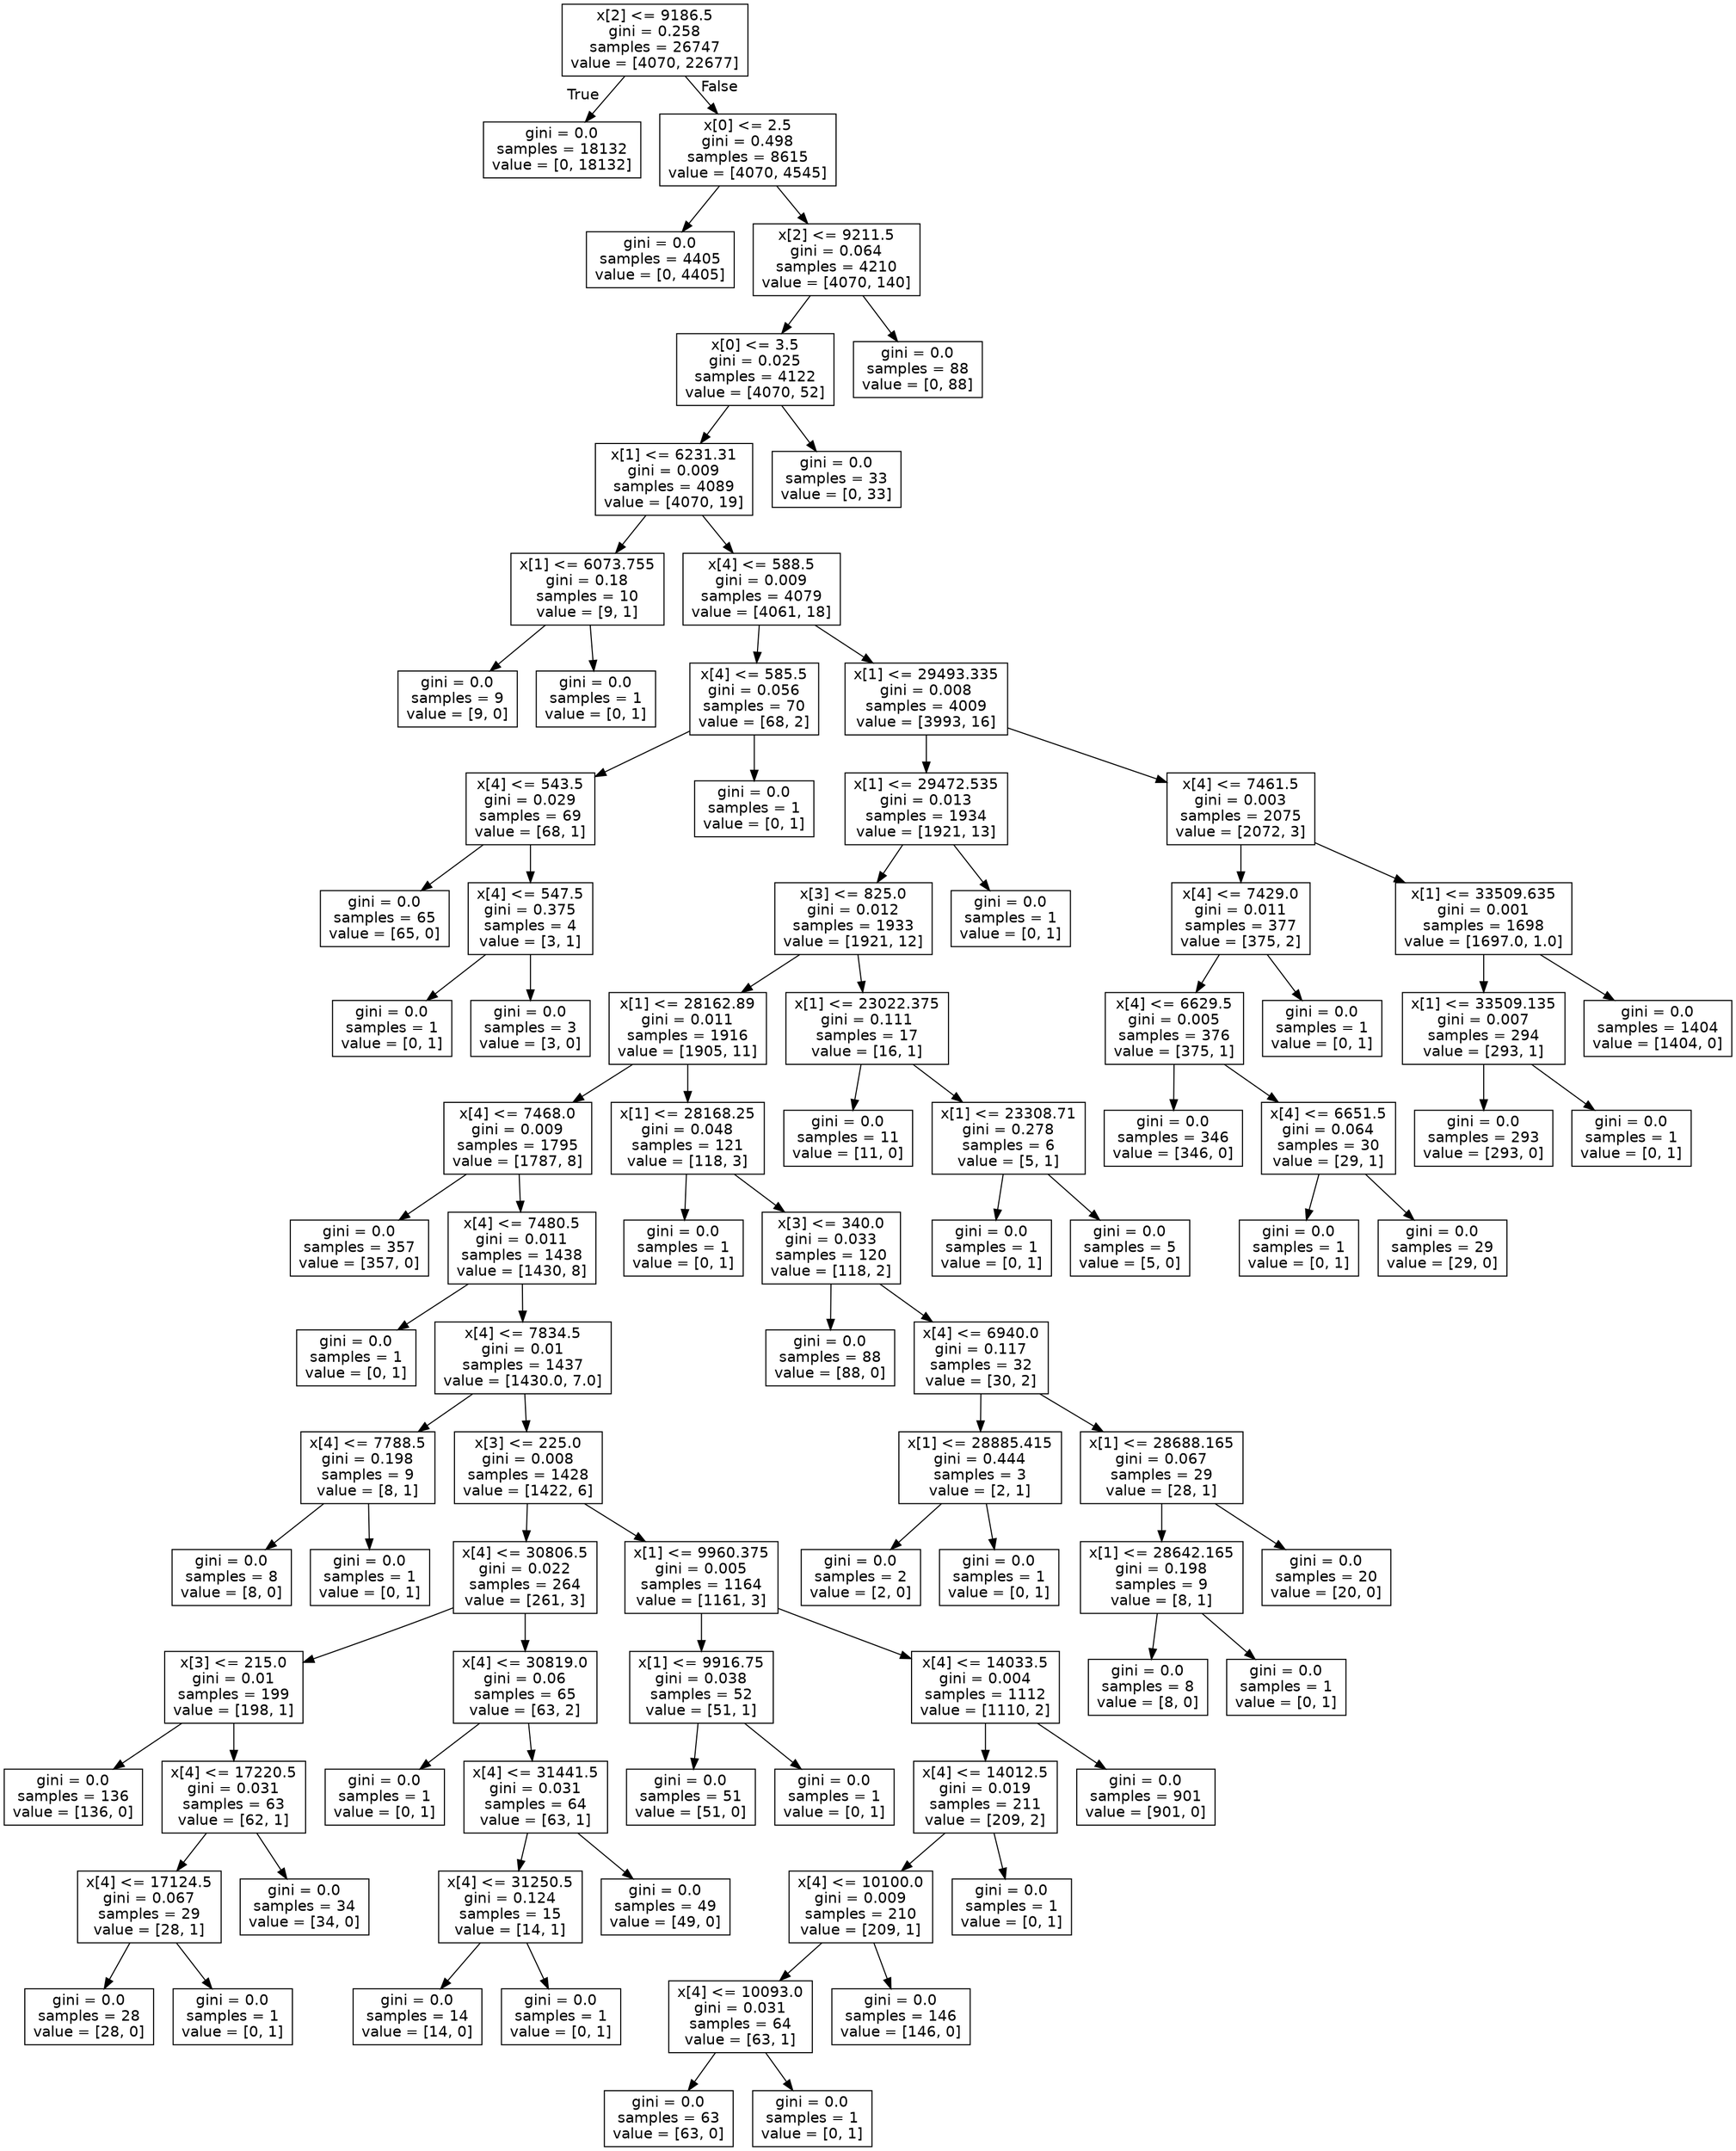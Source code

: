digraph Tree {
node [shape=box, fontname="helvetica"] ;
edge [fontname="helvetica"] ;
0 [label="x[2] <= 9186.5\ngini = 0.258\nsamples = 26747\nvalue = [4070, 22677]"] ;
1 [label="gini = 0.0\nsamples = 18132\nvalue = [0, 18132]"] ;
0 -> 1 [labeldistance=2.5, labelangle=45, headlabel="True"] ;
2 [label="x[0] <= 2.5\ngini = 0.498\nsamples = 8615\nvalue = [4070, 4545]"] ;
0 -> 2 [labeldistance=2.5, labelangle=-45, headlabel="False"] ;
3 [label="gini = 0.0\nsamples = 4405\nvalue = [0, 4405]"] ;
2 -> 3 ;
4 [label="x[2] <= 9211.5\ngini = 0.064\nsamples = 4210\nvalue = [4070, 140]"] ;
2 -> 4 ;
5 [label="x[0] <= 3.5\ngini = 0.025\nsamples = 4122\nvalue = [4070, 52]"] ;
4 -> 5 ;
6 [label="x[1] <= 6231.31\ngini = 0.009\nsamples = 4089\nvalue = [4070, 19]"] ;
5 -> 6 ;
7 [label="x[1] <= 6073.755\ngini = 0.18\nsamples = 10\nvalue = [9, 1]"] ;
6 -> 7 ;
8 [label="gini = 0.0\nsamples = 9\nvalue = [9, 0]"] ;
7 -> 8 ;
9 [label="gini = 0.0\nsamples = 1\nvalue = [0, 1]"] ;
7 -> 9 ;
10 [label="x[4] <= 588.5\ngini = 0.009\nsamples = 4079\nvalue = [4061, 18]"] ;
6 -> 10 ;
11 [label="x[4] <= 585.5\ngini = 0.056\nsamples = 70\nvalue = [68, 2]"] ;
10 -> 11 ;
12 [label="x[4] <= 543.5\ngini = 0.029\nsamples = 69\nvalue = [68, 1]"] ;
11 -> 12 ;
13 [label="gini = 0.0\nsamples = 65\nvalue = [65, 0]"] ;
12 -> 13 ;
14 [label="x[4] <= 547.5\ngini = 0.375\nsamples = 4\nvalue = [3, 1]"] ;
12 -> 14 ;
15 [label="gini = 0.0\nsamples = 1\nvalue = [0, 1]"] ;
14 -> 15 ;
16 [label="gini = 0.0\nsamples = 3\nvalue = [3, 0]"] ;
14 -> 16 ;
17 [label="gini = 0.0\nsamples = 1\nvalue = [0, 1]"] ;
11 -> 17 ;
18 [label="x[1] <= 29493.335\ngini = 0.008\nsamples = 4009\nvalue = [3993, 16]"] ;
10 -> 18 ;
19 [label="x[1] <= 29472.535\ngini = 0.013\nsamples = 1934\nvalue = [1921, 13]"] ;
18 -> 19 ;
20 [label="x[3] <= 825.0\ngini = 0.012\nsamples = 1933\nvalue = [1921, 12]"] ;
19 -> 20 ;
21 [label="x[1] <= 28162.89\ngini = 0.011\nsamples = 1916\nvalue = [1905, 11]"] ;
20 -> 21 ;
22 [label="x[4] <= 7468.0\ngini = 0.009\nsamples = 1795\nvalue = [1787, 8]"] ;
21 -> 22 ;
23 [label="gini = 0.0\nsamples = 357\nvalue = [357, 0]"] ;
22 -> 23 ;
24 [label="x[4] <= 7480.5\ngini = 0.011\nsamples = 1438\nvalue = [1430, 8]"] ;
22 -> 24 ;
25 [label="gini = 0.0\nsamples = 1\nvalue = [0, 1]"] ;
24 -> 25 ;
26 [label="x[4] <= 7834.5\ngini = 0.01\nsamples = 1437\nvalue = [1430.0, 7.0]"] ;
24 -> 26 ;
27 [label="x[4] <= 7788.5\ngini = 0.198\nsamples = 9\nvalue = [8, 1]"] ;
26 -> 27 ;
28 [label="gini = 0.0\nsamples = 8\nvalue = [8, 0]"] ;
27 -> 28 ;
29 [label="gini = 0.0\nsamples = 1\nvalue = [0, 1]"] ;
27 -> 29 ;
30 [label="x[3] <= 225.0\ngini = 0.008\nsamples = 1428\nvalue = [1422, 6]"] ;
26 -> 30 ;
31 [label="x[4] <= 30806.5\ngini = 0.022\nsamples = 264\nvalue = [261, 3]"] ;
30 -> 31 ;
32 [label="x[3] <= 215.0\ngini = 0.01\nsamples = 199\nvalue = [198, 1]"] ;
31 -> 32 ;
33 [label="gini = 0.0\nsamples = 136\nvalue = [136, 0]"] ;
32 -> 33 ;
34 [label="x[4] <= 17220.5\ngini = 0.031\nsamples = 63\nvalue = [62, 1]"] ;
32 -> 34 ;
35 [label="x[4] <= 17124.5\ngini = 0.067\nsamples = 29\nvalue = [28, 1]"] ;
34 -> 35 ;
36 [label="gini = 0.0\nsamples = 28\nvalue = [28, 0]"] ;
35 -> 36 ;
37 [label="gini = 0.0\nsamples = 1\nvalue = [0, 1]"] ;
35 -> 37 ;
38 [label="gini = 0.0\nsamples = 34\nvalue = [34, 0]"] ;
34 -> 38 ;
39 [label="x[4] <= 30819.0\ngini = 0.06\nsamples = 65\nvalue = [63, 2]"] ;
31 -> 39 ;
40 [label="gini = 0.0\nsamples = 1\nvalue = [0, 1]"] ;
39 -> 40 ;
41 [label="x[4] <= 31441.5\ngini = 0.031\nsamples = 64\nvalue = [63, 1]"] ;
39 -> 41 ;
42 [label="x[4] <= 31250.5\ngini = 0.124\nsamples = 15\nvalue = [14, 1]"] ;
41 -> 42 ;
43 [label="gini = 0.0\nsamples = 14\nvalue = [14, 0]"] ;
42 -> 43 ;
44 [label="gini = 0.0\nsamples = 1\nvalue = [0, 1]"] ;
42 -> 44 ;
45 [label="gini = 0.0\nsamples = 49\nvalue = [49, 0]"] ;
41 -> 45 ;
46 [label="x[1] <= 9960.375\ngini = 0.005\nsamples = 1164\nvalue = [1161, 3]"] ;
30 -> 46 ;
47 [label="x[1] <= 9916.75\ngini = 0.038\nsamples = 52\nvalue = [51, 1]"] ;
46 -> 47 ;
48 [label="gini = 0.0\nsamples = 51\nvalue = [51, 0]"] ;
47 -> 48 ;
49 [label="gini = 0.0\nsamples = 1\nvalue = [0, 1]"] ;
47 -> 49 ;
50 [label="x[4] <= 14033.5\ngini = 0.004\nsamples = 1112\nvalue = [1110, 2]"] ;
46 -> 50 ;
51 [label="x[4] <= 14012.5\ngini = 0.019\nsamples = 211\nvalue = [209, 2]"] ;
50 -> 51 ;
52 [label="x[4] <= 10100.0\ngini = 0.009\nsamples = 210\nvalue = [209, 1]"] ;
51 -> 52 ;
53 [label="x[4] <= 10093.0\ngini = 0.031\nsamples = 64\nvalue = [63, 1]"] ;
52 -> 53 ;
54 [label="gini = 0.0\nsamples = 63\nvalue = [63, 0]"] ;
53 -> 54 ;
55 [label="gini = 0.0\nsamples = 1\nvalue = [0, 1]"] ;
53 -> 55 ;
56 [label="gini = 0.0\nsamples = 146\nvalue = [146, 0]"] ;
52 -> 56 ;
57 [label="gini = 0.0\nsamples = 1\nvalue = [0, 1]"] ;
51 -> 57 ;
58 [label="gini = 0.0\nsamples = 901\nvalue = [901, 0]"] ;
50 -> 58 ;
59 [label="x[1] <= 28168.25\ngini = 0.048\nsamples = 121\nvalue = [118, 3]"] ;
21 -> 59 ;
60 [label="gini = 0.0\nsamples = 1\nvalue = [0, 1]"] ;
59 -> 60 ;
61 [label="x[3] <= 340.0\ngini = 0.033\nsamples = 120\nvalue = [118, 2]"] ;
59 -> 61 ;
62 [label="gini = 0.0\nsamples = 88\nvalue = [88, 0]"] ;
61 -> 62 ;
63 [label="x[4] <= 6940.0\ngini = 0.117\nsamples = 32\nvalue = [30, 2]"] ;
61 -> 63 ;
64 [label="x[1] <= 28885.415\ngini = 0.444\nsamples = 3\nvalue = [2, 1]"] ;
63 -> 64 ;
65 [label="gini = 0.0\nsamples = 2\nvalue = [2, 0]"] ;
64 -> 65 ;
66 [label="gini = 0.0\nsamples = 1\nvalue = [0, 1]"] ;
64 -> 66 ;
67 [label="x[1] <= 28688.165\ngini = 0.067\nsamples = 29\nvalue = [28, 1]"] ;
63 -> 67 ;
68 [label="x[1] <= 28642.165\ngini = 0.198\nsamples = 9\nvalue = [8, 1]"] ;
67 -> 68 ;
69 [label="gini = 0.0\nsamples = 8\nvalue = [8, 0]"] ;
68 -> 69 ;
70 [label="gini = 0.0\nsamples = 1\nvalue = [0, 1]"] ;
68 -> 70 ;
71 [label="gini = 0.0\nsamples = 20\nvalue = [20, 0]"] ;
67 -> 71 ;
72 [label="x[1] <= 23022.375\ngini = 0.111\nsamples = 17\nvalue = [16, 1]"] ;
20 -> 72 ;
73 [label="gini = 0.0\nsamples = 11\nvalue = [11, 0]"] ;
72 -> 73 ;
74 [label="x[1] <= 23308.71\ngini = 0.278\nsamples = 6\nvalue = [5, 1]"] ;
72 -> 74 ;
75 [label="gini = 0.0\nsamples = 1\nvalue = [0, 1]"] ;
74 -> 75 ;
76 [label="gini = 0.0\nsamples = 5\nvalue = [5, 0]"] ;
74 -> 76 ;
77 [label="gini = 0.0\nsamples = 1\nvalue = [0, 1]"] ;
19 -> 77 ;
78 [label="x[4] <= 7461.5\ngini = 0.003\nsamples = 2075\nvalue = [2072, 3]"] ;
18 -> 78 ;
79 [label="x[4] <= 7429.0\ngini = 0.011\nsamples = 377\nvalue = [375, 2]"] ;
78 -> 79 ;
80 [label="x[4] <= 6629.5\ngini = 0.005\nsamples = 376\nvalue = [375, 1]"] ;
79 -> 80 ;
81 [label="gini = 0.0\nsamples = 346\nvalue = [346, 0]"] ;
80 -> 81 ;
82 [label="x[4] <= 6651.5\ngini = 0.064\nsamples = 30\nvalue = [29, 1]"] ;
80 -> 82 ;
83 [label="gini = 0.0\nsamples = 1\nvalue = [0, 1]"] ;
82 -> 83 ;
84 [label="gini = 0.0\nsamples = 29\nvalue = [29, 0]"] ;
82 -> 84 ;
85 [label="gini = 0.0\nsamples = 1\nvalue = [0, 1]"] ;
79 -> 85 ;
86 [label="x[1] <= 33509.635\ngini = 0.001\nsamples = 1698\nvalue = [1697.0, 1.0]"] ;
78 -> 86 ;
87 [label="x[1] <= 33509.135\ngini = 0.007\nsamples = 294\nvalue = [293, 1]"] ;
86 -> 87 ;
88 [label="gini = 0.0\nsamples = 293\nvalue = [293, 0]"] ;
87 -> 88 ;
89 [label="gini = 0.0\nsamples = 1\nvalue = [0, 1]"] ;
87 -> 89 ;
90 [label="gini = 0.0\nsamples = 1404\nvalue = [1404, 0]"] ;
86 -> 90 ;
91 [label="gini = 0.0\nsamples = 33\nvalue = [0, 33]"] ;
5 -> 91 ;
92 [label="gini = 0.0\nsamples = 88\nvalue = [0, 88]"] ;
4 -> 92 ;
}